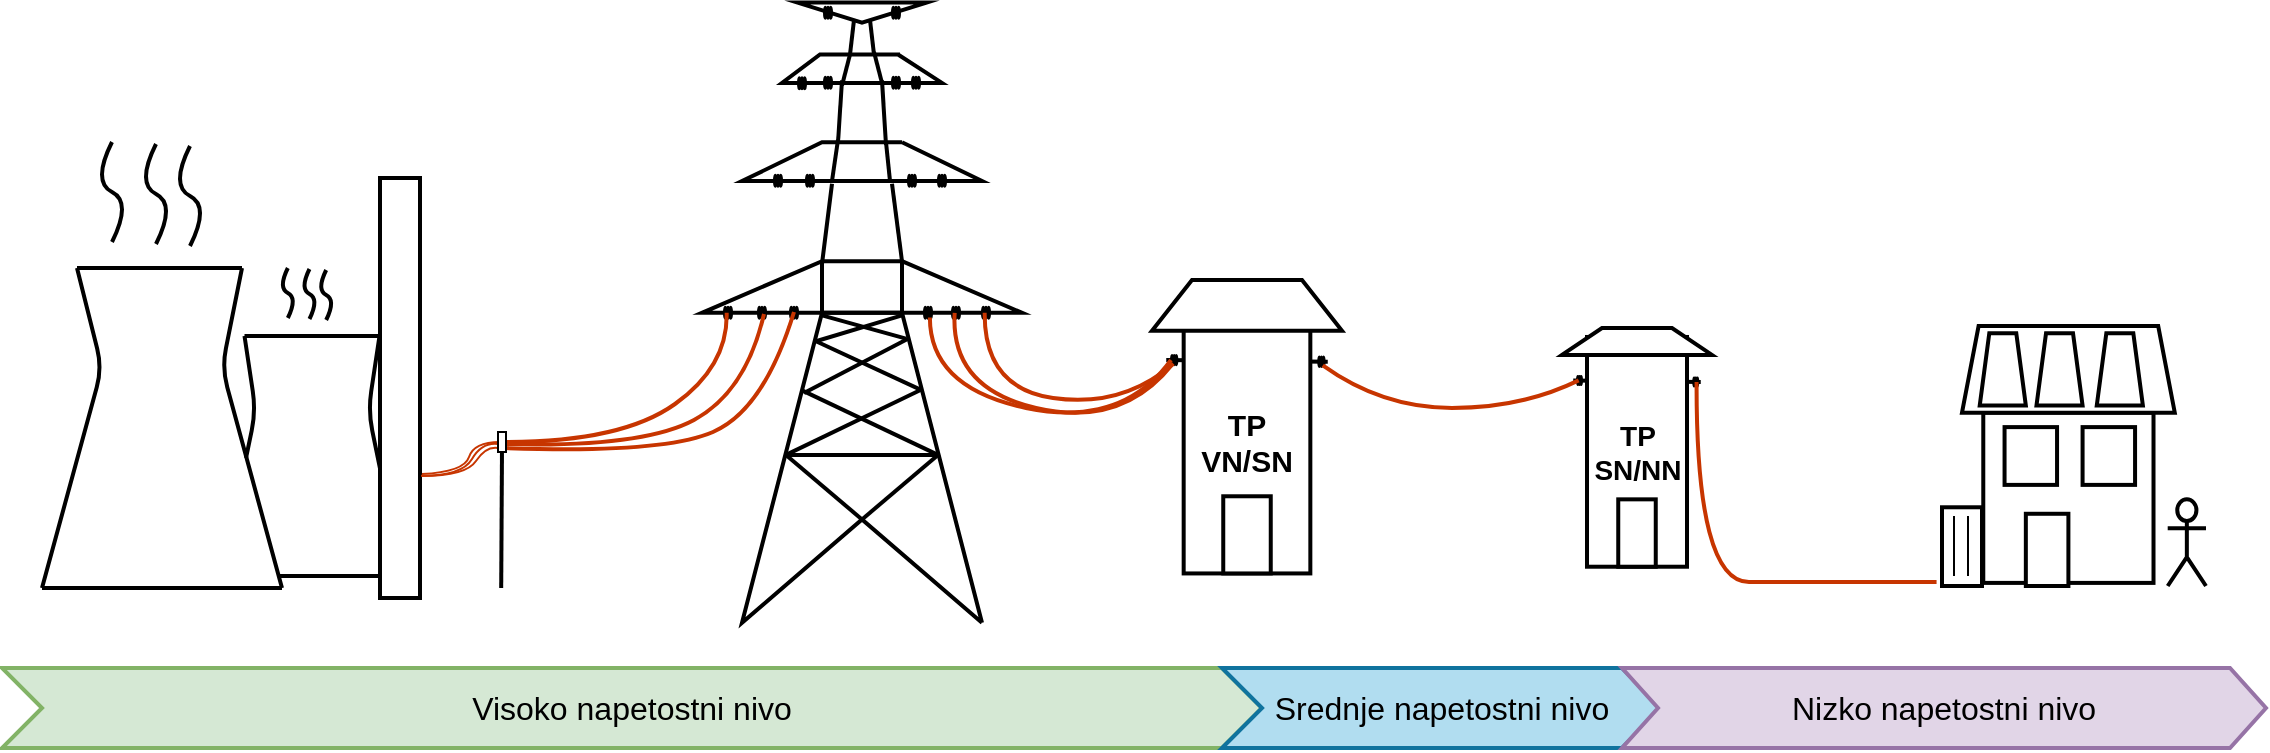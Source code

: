 <mxfile version="16.2.6" type="github">
  <diagram id="3-JC5r7HcJzWq7rusLK6" name="Page-1">
    <mxGraphModel dx="1673" dy="896" grid="1" gridSize="10" guides="1" tooltips="1" connect="1" arrows="1" fold="1" page="1" pageScale="1" pageWidth="1169" pageHeight="827" math="0" shadow="0">
      <root>
        <mxCell id="0" />
        <mxCell id="1" parent="0" />
        <mxCell id="qWXWlK8COrikDWp0F3PN-1" value="" style="endArrow=none;html=1;rounded=1;strokeWidth=2;" edge="1" parent="1">
          <mxGeometry width="50" height="50" relative="1" as="geometry">
            <mxPoint x="30" y="480" as="sourcePoint" />
            <mxPoint x="150" y="480" as="targetPoint" />
          </mxGeometry>
        </mxCell>
        <mxCell id="qWXWlK8COrikDWp0F3PN-3" value="" style="endArrow=none;html=1;rounded=1;strokeWidth=2;" edge="1" parent="1">
          <mxGeometry width="50" height="50" relative="1" as="geometry">
            <mxPoint x="30" y="480" as="sourcePoint" />
            <mxPoint x="47.5" y="320" as="targetPoint" />
            <Array as="points">
              <mxPoint x="60" y="370" />
            </Array>
          </mxGeometry>
        </mxCell>
        <mxCell id="qWXWlK8COrikDWp0F3PN-2" value="" style="endArrow=none;html=1;rounded=1;strokeWidth=2;" edge="1" parent="1">
          <mxGeometry width="50" height="50" relative="1" as="geometry">
            <mxPoint x="47.5" y="320" as="sourcePoint" />
            <mxPoint x="130" y="320" as="targetPoint" />
            <Array as="points">
              <mxPoint x="100" y="320" />
            </Array>
          </mxGeometry>
        </mxCell>
        <mxCell id="qWXWlK8COrikDWp0F3PN-17" value="" style="endArrow=none;html=1;rounded=1;strokeWidth=2;" edge="1" parent="1">
          <mxGeometry width="50" height="50" relative="1" as="geometry">
            <mxPoint x="150" y="480" as="sourcePoint" />
            <mxPoint x="130" y="320" as="targetPoint" />
            <Array as="points">
              <mxPoint x="120" y="370" />
            </Array>
          </mxGeometry>
        </mxCell>
        <mxCell id="qWXWlK8COrikDWp0F3PN-8" value="" style="endArrow=none;html=1;rounded=0;strokeWidth=2;" edge="1" parent="1">
          <mxGeometry width="50" height="50" relative="1" as="geometry">
            <mxPoint x="149" y="474" as="sourcePoint" />
            <mxPoint x="210" y="474" as="targetPoint" />
          </mxGeometry>
        </mxCell>
        <mxCell id="qWXWlK8COrikDWp0F3PN-9" value="" style="endArrow=none;html=1;rounded=1;strokeWidth=2;" edge="1" parent="1">
          <mxGeometry width="50" height="50" relative="1" as="geometry">
            <mxPoint x="132" y="415" as="sourcePoint" />
            <mxPoint x="131.25" y="354" as="targetPoint" />
            <Array as="points">
              <mxPoint x="136.875" y="391.5" />
            </Array>
          </mxGeometry>
        </mxCell>
        <mxCell id="qWXWlK8COrikDWp0F3PN-10" value="" style="group" vertex="1" connectable="0" parent="1">
          <mxGeometry x="165" y="354" width="28.125" height="37.5" as="geometry" />
        </mxCell>
        <mxCell id="qWXWlK8COrikDWp0F3PN-11" value="" style="endArrow=none;html=1;rounded=0;strokeWidth=2;" edge="1" parent="qWXWlK8COrikDWp0F3PN-10">
          <mxGeometry width="50" height="50" relative="1" as="geometry">
            <mxPoint x="-33.75" as="sourcePoint" />
            <mxPoint x="33.75" as="targetPoint" />
            <Array as="points">
              <mxPoint />
            </Array>
          </mxGeometry>
        </mxCell>
        <mxCell id="qWXWlK8COrikDWp0F3PN-12" value="" style="endArrow=none;html=1;rounded=1;strokeWidth=2;" edge="1" parent="qWXWlK8COrikDWp0F3PN-10">
          <mxGeometry width="50" height="50" relative="1" as="geometry">
            <mxPoint x="45" y="120" as="sourcePoint" />
            <mxPoint x="33.75" as="targetPoint" />
            <Array as="points">
              <mxPoint x="28.125" y="37.5" />
            </Array>
          </mxGeometry>
        </mxCell>
        <mxCell id="qWXWlK8COrikDWp0F3PN-16" value="" style="shape=cylinder3;whiteSpace=wrap;html=1;boundedLbl=1;backgroundOutline=1;size=0;strokeWidth=2;fillColor=default;gradientColor=none;" vertex="1" parent="1">
          <mxGeometry x="199" y="275" width="20" height="210" as="geometry" />
        </mxCell>
        <mxCell id="qWXWlK8COrikDWp0F3PN-28" value="" style="group" vertex="1" connectable="0" parent="1">
          <mxGeometry x="55" y="277" width="59" height="12" as="geometry" />
        </mxCell>
        <mxCell id="qWXWlK8COrikDWp0F3PN-19" value="" style="curved=1;endArrow=none;html=1;rounded=1;strokeWidth=2;endFill=0;" edge="1" parent="qWXWlK8COrikDWp0F3PN-28">
          <mxGeometry width="50" height="50" relative="1" as="geometry">
            <mxPoint x="10" y="30" as="sourcePoint" />
            <mxPoint x="10" y="-20" as="targetPoint" />
            <Array as="points">
              <mxPoint x="20" y="10" />
              <mxPoint />
            </Array>
          </mxGeometry>
        </mxCell>
        <mxCell id="qWXWlK8COrikDWp0F3PN-20" value="" style="curved=1;endArrow=none;html=1;rounded=1;strokeWidth=2;endFill=0;" edge="1" parent="qWXWlK8COrikDWp0F3PN-28">
          <mxGeometry width="50" height="50" relative="1" as="geometry">
            <mxPoint x="32" y="31" as="sourcePoint" />
            <mxPoint x="32" y="-19" as="targetPoint" />
            <Array as="points">
              <mxPoint x="42" y="11" />
              <mxPoint x="22" y="1" />
            </Array>
          </mxGeometry>
        </mxCell>
        <mxCell id="qWXWlK8COrikDWp0F3PN-21" value="" style="curved=1;endArrow=none;html=1;rounded=1;strokeWidth=2;endFill=0;" edge="1" parent="qWXWlK8COrikDWp0F3PN-28">
          <mxGeometry width="50" height="50" relative="1" as="geometry">
            <mxPoint x="49" y="32" as="sourcePoint" />
            <mxPoint x="49" y="-18" as="targetPoint" />
            <Array as="points">
              <mxPoint x="59" y="12" />
              <mxPoint x="39" y="2" />
            </Array>
          </mxGeometry>
        </mxCell>
        <mxCell id="qWXWlK8COrikDWp0F3PN-29" value="" style="group" vertex="1" connectable="0" parent="1">
          <mxGeometry x="148" y="330" width="29" height="6" as="geometry" />
        </mxCell>
        <mxCell id="qWXWlK8COrikDWp0F3PN-30" value="" style="curved=1;endArrow=none;html=1;rounded=1;strokeWidth=2;endFill=0;" edge="1" parent="qWXWlK8COrikDWp0F3PN-29">
          <mxGeometry width="50" height="50" relative="1" as="geometry">
            <mxPoint x="4.915" y="15" as="sourcePoint" />
            <mxPoint x="4.915" y="-10" as="targetPoint" />
            <Array as="points">
              <mxPoint x="9.831" y="5" />
              <mxPoint />
            </Array>
          </mxGeometry>
        </mxCell>
        <mxCell id="qWXWlK8COrikDWp0F3PN-31" value="" style="curved=1;endArrow=none;html=1;rounded=1;strokeWidth=2;endFill=0;" edge="1" parent="qWXWlK8COrikDWp0F3PN-29">
          <mxGeometry width="50" height="50" relative="1" as="geometry">
            <mxPoint x="15.729" y="15.5" as="sourcePoint" />
            <mxPoint x="15.729" y="-9.5" as="targetPoint" />
            <Array as="points">
              <mxPoint x="20.644" y="5.5" />
              <mxPoint x="10.814" y="0.5" />
            </Array>
          </mxGeometry>
        </mxCell>
        <mxCell id="qWXWlK8COrikDWp0F3PN-32" value="" style="curved=1;endArrow=none;html=1;rounded=1;strokeWidth=2;endFill=0;" edge="1" parent="qWXWlK8COrikDWp0F3PN-29">
          <mxGeometry width="50" height="50" relative="1" as="geometry">
            <mxPoint x="24.085" y="16" as="sourcePoint" />
            <mxPoint x="24.085" y="-9" as="targetPoint" />
            <Array as="points">
              <mxPoint x="29.0" y="6" />
              <mxPoint x="19.169" y="1" />
            </Array>
          </mxGeometry>
        </mxCell>
        <mxCell id="qWXWlK8COrikDWp0F3PN-65" value="" style="group" vertex="1" connectable="0" parent="1">
          <mxGeometry x="360" y="187.41" width="160" height="310" as="geometry" />
        </mxCell>
        <mxCell id="qWXWlK8COrikDWp0F3PN-33" value="" style="endArrow=none;html=1;rounded=0;strokeWidth=2;" edge="1" parent="qWXWlK8COrikDWp0F3PN-65">
          <mxGeometry width="50" height="50" relative="1" as="geometry">
            <mxPoint x="140" y="310" as="sourcePoint" />
            <mxPoint x="140" y="310" as="targetPoint" />
            <Array as="points">
              <mxPoint x="80" y="258.333" />
              <mxPoint x="20" y="310" />
              <mxPoint x="60" y="155" />
              <mxPoint x="100" y="155" />
            </Array>
          </mxGeometry>
        </mxCell>
        <mxCell id="qWXWlK8COrikDWp0F3PN-36" value="" style="endArrow=none;html=1;rounded=0;strokeWidth=2;" edge="1" parent="qWXWlK8COrikDWp0F3PN-65">
          <mxGeometry width="50" height="50" relative="1" as="geometry">
            <mxPoint x="80" y="258.333" as="sourcePoint" />
            <mxPoint x="118" y="226.042" as="targetPoint" />
          </mxGeometry>
        </mxCell>
        <mxCell id="qWXWlK8COrikDWp0F3PN-37" value="" style="endArrow=none;html=1;rounded=0;strokeWidth=2;" edge="1" parent="qWXWlK8COrikDWp0F3PN-65">
          <mxGeometry width="50" height="50" relative="1" as="geometry">
            <mxPoint x="80" y="258.333" as="sourcePoint" />
            <mxPoint x="42" y="226.042" as="targetPoint" />
          </mxGeometry>
        </mxCell>
        <mxCell id="qWXWlK8COrikDWp0F3PN-38" value="" style="endArrow=none;html=1;rounded=0;strokeWidth=2;" edge="1" parent="qWXWlK8COrikDWp0F3PN-65">
          <mxGeometry width="50" height="50" relative="1" as="geometry">
            <mxPoint x="42" y="226.042" as="sourcePoint" />
            <mxPoint x="118" y="226.042" as="targetPoint" />
          </mxGeometry>
        </mxCell>
        <mxCell id="qWXWlK8COrikDWp0F3PN-39" value="" style="endArrow=none;html=1;rounded=0;strokeWidth=2;" edge="1" parent="qWXWlK8COrikDWp0F3PN-65">
          <mxGeometry width="50" height="50" relative="1" as="geometry">
            <mxPoint x="42" y="226.042" as="sourcePoint" />
            <mxPoint x="109" y="193.75" as="targetPoint" />
          </mxGeometry>
        </mxCell>
        <mxCell id="qWXWlK8COrikDWp0F3PN-40" value="" style="endArrow=none;html=1;rounded=0;strokeWidth=2;" edge="1" parent="qWXWlK8COrikDWp0F3PN-65">
          <mxGeometry width="50" height="50" relative="1" as="geometry">
            <mxPoint x="118" y="226.042" as="sourcePoint" />
            <mxPoint x="50" y="193.75" as="targetPoint" />
          </mxGeometry>
        </mxCell>
        <mxCell id="qWXWlK8COrikDWp0F3PN-41" value="" style="endArrow=none;html=1;rounded=0;strokeWidth=2;" edge="1" parent="qWXWlK8COrikDWp0F3PN-65">
          <mxGeometry width="50" height="50" relative="1" as="geometry">
            <mxPoint x="51" y="195.042" as="sourcePoint" />
            <mxPoint x="103" y="167.917" as="targetPoint" />
          </mxGeometry>
        </mxCell>
        <mxCell id="qWXWlK8COrikDWp0F3PN-42" value="" style="endArrow=none;html=1;rounded=0;strokeWidth=2;" edge="1" parent="qWXWlK8COrikDWp0F3PN-65">
          <mxGeometry width="50" height="50" relative="1" as="geometry">
            <mxPoint x="110" y="193.75" as="sourcePoint" />
            <mxPoint x="57" y="169.208" as="targetPoint" />
          </mxGeometry>
        </mxCell>
        <mxCell id="qWXWlK8COrikDWp0F3PN-43" value="" style="endArrow=none;html=1;rounded=0;strokeWidth=2;" edge="1" parent="qWXWlK8COrikDWp0F3PN-65">
          <mxGeometry width="50" height="50" relative="1" as="geometry">
            <mxPoint x="100" y="156.292" as="sourcePoint" />
            <mxPoint x="57" y="169.208" as="targetPoint" />
          </mxGeometry>
        </mxCell>
        <mxCell id="qWXWlK8COrikDWp0F3PN-44" value="" style="endArrow=none;html=1;rounded=0;strokeWidth=2;" edge="1" parent="qWXWlK8COrikDWp0F3PN-65">
          <mxGeometry width="50" height="50" relative="1" as="geometry">
            <mxPoint x="60" y="156.292" as="sourcePoint" />
            <mxPoint x="102" y="167.917" as="targetPoint" />
          </mxGeometry>
        </mxCell>
        <mxCell id="qWXWlK8COrikDWp0F3PN-45" value="" style="endArrow=none;html=1;rounded=0;strokeWidth=2;" edge="1" parent="qWXWlK8COrikDWp0F3PN-65">
          <mxGeometry width="50" height="50" relative="1" as="geometry">
            <mxPoint x="100" y="129.167" as="sourcePoint" />
            <mxPoint x="100" y="129.167" as="targetPoint" />
            <Array as="points">
              <mxPoint x="60" y="129.167" />
              <mxPoint y="155" />
              <mxPoint x="60" y="155" />
              <mxPoint x="100" y="155" />
              <mxPoint x="160" y="155" />
            </Array>
          </mxGeometry>
        </mxCell>
        <mxCell id="qWXWlK8COrikDWp0F3PN-48" value="" style="endArrow=none;html=1;rounded=0;strokeWidth=2;" edge="1" parent="qWXWlK8COrikDWp0F3PN-65">
          <mxGeometry width="50" height="50" relative="1" as="geometry">
            <mxPoint x="60" y="155" as="sourcePoint" />
            <mxPoint x="60" y="129.167" as="targetPoint" />
          </mxGeometry>
        </mxCell>
        <mxCell id="qWXWlK8COrikDWp0F3PN-49" value="" style="endArrow=none;html=1;rounded=0;strokeWidth=2;" edge="1" parent="qWXWlK8COrikDWp0F3PN-65">
          <mxGeometry width="50" height="50" relative="1" as="geometry">
            <mxPoint x="100" y="155" as="sourcePoint" />
            <mxPoint x="100" y="129.167" as="targetPoint" />
          </mxGeometry>
        </mxCell>
        <mxCell id="qWXWlK8COrikDWp0F3PN-50" value="" style="endArrow=none;html=1;rounded=0;strokeWidth=2;" edge="1" parent="qWXWlK8COrikDWp0F3PN-65">
          <mxGeometry width="50" height="50" relative="1" as="geometry">
            <mxPoint x="60" y="130.458" as="sourcePoint" />
            <mxPoint x="65" y="90.417" as="targetPoint" />
          </mxGeometry>
        </mxCell>
        <mxCell id="qWXWlK8COrikDWp0F3PN-51" value="" style="endArrow=none;html=1;rounded=0;strokeWidth=2;" edge="1" parent="qWXWlK8COrikDWp0F3PN-65">
          <mxGeometry width="50" height="50" relative="1" as="geometry">
            <mxPoint x="100" y="129.167" as="sourcePoint" />
            <mxPoint x="95" y="90.417" as="targetPoint" />
          </mxGeometry>
        </mxCell>
        <mxCell id="qWXWlK8COrikDWp0F3PN-52" value="" style="endArrow=none;html=1;rounded=0;strokeWidth=2;" edge="1" parent="qWXWlK8COrikDWp0F3PN-65">
          <mxGeometry width="50" height="50" relative="1" as="geometry">
            <mxPoint x="100" y="69.75" as="sourcePoint" />
            <mxPoint x="100" y="69.75" as="targetPoint" />
            <Array as="points">
              <mxPoint x="60" y="69.75" />
              <mxPoint x="20" y="89.125" />
              <mxPoint x="60" y="89.125" />
              <mxPoint x="100" y="89.125" />
              <mxPoint x="140" y="89.125" />
            </Array>
          </mxGeometry>
        </mxCell>
        <mxCell id="qWXWlK8COrikDWp0F3PN-53" value="" style="endArrow=none;html=1;rounded=0;strokeWidth=2;" edge="1" parent="qWXWlK8COrikDWp0F3PN-65">
          <mxGeometry width="50" height="50" relative="1" as="geometry">
            <mxPoint x="92" y="71.042" as="sourcePoint" />
            <mxPoint x="90" y="38.75" as="targetPoint" />
          </mxGeometry>
        </mxCell>
        <mxCell id="qWXWlK8COrikDWp0F3PN-54" value="" style="endArrow=none;html=1;rounded=0;strokeWidth=2;" edge="1" parent="qWXWlK8COrikDWp0F3PN-65">
          <mxGeometry width="50" height="50" relative="1" as="geometry">
            <mxPoint x="68" y="69.75" as="sourcePoint" />
            <mxPoint x="70" y="38.75" as="targetPoint" />
          </mxGeometry>
        </mxCell>
        <mxCell id="qWXWlK8COrikDWp0F3PN-55" value="" style="endArrow=none;html=1;rounded=0;strokeWidth=2;" edge="1" parent="qWXWlK8COrikDWp0F3PN-65">
          <mxGeometry width="50" height="50" relative="1" as="geometry">
            <mxPoint x="99" y="25.833" as="sourcePoint" />
            <mxPoint x="98" y="25.833" as="targetPoint" />
            <Array as="points">
              <mxPoint x="59" y="25.833" />
              <mxPoint x="40" y="40.042" />
              <mxPoint x="59" y="40.042" />
              <mxPoint x="99" y="40.042" />
              <mxPoint x="120" y="40.042" />
            </Array>
          </mxGeometry>
        </mxCell>
        <mxCell id="qWXWlK8COrikDWp0F3PN-56" value="" style="endArrow=none;html=1;rounded=0;strokeWidth=2;" edge="1" parent="qWXWlK8COrikDWp0F3PN-65">
          <mxGeometry width="50" height="50" relative="1" as="geometry">
            <mxPoint x="65" y="89.125" as="sourcePoint" />
            <mxPoint x="68" y="68.458" as="targetPoint" />
          </mxGeometry>
        </mxCell>
        <mxCell id="qWXWlK8COrikDWp0F3PN-57" value="" style="endArrow=none;html=1;rounded=0;strokeWidth=2;" edge="1" parent="qWXWlK8COrikDWp0F3PN-65">
          <mxGeometry width="50" height="50" relative="1" as="geometry">
            <mxPoint x="94" y="89.125" as="sourcePoint" />
            <mxPoint x="92" y="69.75" as="targetPoint" />
          </mxGeometry>
        </mxCell>
        <mxCell id="qWXWlK8COrikDWp0F3PN-58" value="" style="endArrow=none;html=1;rounded=0;strokeWidth=2;" edge="1" parent="qWXWlK8COrikDWp0F3PN-65">
          <mxGeometry width="50" height="50" relative="1" as="geometry">
            <mxPoint x="74" y="25.833" as="sourcePoint" />
            <mxPoint x="77" as="targetPoint" />
          </mxGeometry>
        </mxCell>
        <mxCell id="qWXWlK8COrikDWp0F3PN-59" value="" style="endArrow=none;html=1;rounded=0;strokeWidth=2;" edge="1" parent="qWXWlK8COrikDWp0F3PN-65">
          <mxGeometry width="50" height="50" relative="1" as="geometry">
            <mxPoint x="86" y="25.833" as="sourcePoint" />
            <mxPoint x="83" as="targetPoint" />
          </mxGeometry>
        </mxCell>
        <mxCell id="qWXWlK8COrikDWp0F3PN-62" value="" style="triangle;whiteSpace=wrap;html=1;strokeWidth=2;fillColor=default;gradientColor=none;rotation=90;" vertex="1" parent="qWXWlK8COrikDWp0F3PN-65">
          <mxGeometry x="75" y="-27.413" width="10" height="64.583" as="geometry" />
        </mxCell>
        <mxCell id="qWXWlK8COrikDWp0F3PN-63" value="" style="endArrow=none;html=1;rounded=0;strokeWidth=2;" edge="1" parent="qWXWlK8COrikDWp0F3PN-65">
          <mxGeometry width="50" height="50" relative="1" as="geometry">
            <mxPoint x="70" y="41.333" as="sourcePoint" />
            <mxPoint x="74" y="25.833" as="targetPoint" />
          </mxGeometry>
        </mxCell>
        <mxCell id="qWXWlK8COrikDWp0F3PN-64" value="" style="endArrow=none;html=1;rounded=0;strokeWidth=2;" edge="1" parent="qWXWlK8COrikDWp0F3PN-65">
          <mxGeometry width="50" height="50" relative="1" as="geometry">
            <mxPoint x="90" y="40.042" as="sourcePoint" />
            <mxPoint x="86" y="24.542" as="targetPoint" />
          </mxGeometry>
        </mxCell>
        <mxCell id="qWXWlK8COrikDWp0F3PN-121" value="" style="group" vertex="1" connectable="0" parent="qWXWlK8COrikDWp0F3PN-65">
          <mxGeometry x="125" y="152.0" width="4" height="6" as="geometry" />
        </mxCell>
        <mxCell id="qWXWlK8COrikDWp0F3PN-122" value="" style="ellipse;whiteSpace=wrap;html=1;strokeWidth=1;fillColor=#000000;gradientColor=none;" vertex="1" parent="qWXWlK8COrikDWp0F3PN-121">
          <mxGeometry width="1.333" height="6" as="geometry" />
        </mxCell>
        <mxCell id="qWXWlK8COrikDWp0F3PN-123" value="" style="ellipse;whiteSpace=wrap;html=1;strokeWidth=1;fillColor=#000000;gradientColor=none;" vertex="1" parent="qWXWlK8COrikDWp0F3PN-121">
          <mxGeometry x="1.333" width="1.333" height="6" as="geometry" />
        </mxCell>
        <mxCell id="qWXWlK8COrikDWp0F3PN-124" value="" style="ellipse;whiteSpace=wrap;html=1;strokeWidth=1;fillColor=#000000;gradientColor=none;" vertex="1" parent="qWXWlK8COrikDWp0F3PN-121">
          <mxGeometry x="2.667" width="1.333" height="6" as="geometry" />
        </mxCell>
        <mxCell id="qWXWlK8COrikDWp0F3PN-134" value="" style="group" vertex="1" connectable="0" parent="qWXWlK8COrikDWp0F3PN-65">
          <mxGeometry x="48" y="37.17" width="4" height="6" as="geometry" />
        </mxCell>
        <mxCell id="qWXWlK8COrikDWp0F3PN-135" value="" style="ellipse;whiteSpace=wrap;html=1;strokeWidth=1;fillColor=#000000;gradientColor=none;" vertex="1" parent="qWXWlK8COrikDWp0F3PN-134">
          <mxGeometry width="1.333" height="6" as="geometry" />
        </mxCell>
        <mxCell id="qWXWlK8COrikDWp0F3PN-136" value="" style="ellipse;whiteSpace=wrap;html=1;strokeWidth=1;fillColor=#000000;gradientColor=none;" vertex="1" parent="qWXWlK8COrikDWp0F3PN-134">
          <mxGeometry x="1.333" width="1.333" height="6" as="geometry" />
        </mxCell>
        <mxCell id="qWXWlK8COrikDWp0F3PN-137" value="" style="ellipse;whiteSpace=wrap;html=1;strokeWidth=1;fillColor=#000000;gradientColor=none;" vertex="1" parent="qWXWlK8COrikDWp0F3PN-134">
          <mxGeometry x="2.667" width="1.333" height="6" as="geometry" />
        </mxCell>
        <mxCell id="qWXWlK8COrikDWp0F3PN-159" value="" style="group" vertex="1" connectable="0" parent="qWXWlK8COrikDWp0F3PN-65">
          <mxGeometry x="61" y="2" width="4" height="6" as="geometry" />
        </mxCell>
        <mxCell id="qWXWlK8COrikDWp0F3PN-160" value="" style="ellipse;whiteSpace=wrap;html=1;strokeWidth=1;fillColor=#000000;gradientColor=none;" vertex="1" parent="qWXWlK8COrikDWp0F3PN-159">
          <mxGeometry width="1.333" height="6" as="geometry" />
        </mxCell>
        <mxCell id="qWXWlK8COrikDWp0F3PN-161" value="" style="ellipse;whiteSpace=wrap;html=1;strokeWidth=1;fillColor=#000000;gradientColor=none;" vertex="1" parent="qWXWlK8COrikDWp0F3PN-159">
          <mxGeometry x="1.333" width="1.333" height="6" as="geometry" />
        </mxCell>
        <mxCell id="qWXWlK8COrikDWp0F3PN-162" value="" style="ellipse;whiteSpace=wrap;html=1;strokeWidth=1;fillColor=#000000;gradientColor=none;" vertex="1" parent="qWXWlK8COrikDWp0F3PN-159">
          <mxGeometry x="2.667" width="1.333" height="6" as="geometry" />
        </mxCell>
        <mxCell id="qWXWlK8COrikDWp0F3PN-164" value="" style="group" vertex="1" connectable="0" parent="qWXWlK8COrikDWp0F3PN-65">
          <mxGeometry x="95" y="2" width="4" height="6" as="geometry" />
        </mxCell>
        <mxCell id="qWXWlK8COrikDWp0F3PN-165" value="" style="ellipse;whiteSpace=wrap;html=1;strokeWidth=1;fillColor=#000000;gradientColor=none;" vertex="1" parent="qWXWlK8COrikDWp0F3PN-164">
          <mxGeometry width="1.333" height="6" as="geometry" />
        </mxCell>
        <mxCell id="qWXWlK8COrikDWp0F3PN-166" value="" style="ellipse;whiteSpace=wrap;html=1;strokeWidth=1;fillColor=#000000;gradientColor=none;" vertex="1" parent="qWXWlK8COrikDWp0F3PN-164">
          <mxGeometry x="1.333" width="1.333" height="6" as="geometry" />
        </mxCell>
        <mxCell id="qWXWlK8COrikDWp0F3PN-167" value="" style="ellipse;whiteSpace=wrap;html=1;strokeWidth=1;fillColor=#000000;gradientColor=none;" vertex="1" parent="qWXWlK8COrikDWp0F3PN-164">
          <mxGeometry x="2.667" width="1.333" height="6" as="geometry" />
        </mxCell>
        <mxCell id="qWXWlK8COrikDWp0F3PN-66" value="" style="endArrow=none;html=1;rounded=0;strokeWidth=2;" edge="1" parent="1">
          <mxGeometry width="50" height="50" relative="1" as="geometry">
            <mxPoint x="259.6" y="480" as="sourcePoint" />
            <mxPoint x="260" y="410" as="targetPoint" />
          </mxGeometry>
        </mxCell>
        <mxCell id="qWXWlK8COrikDWp0F3PN-78" value="" style="group" vertex="1" connectable="0" parent="1">
          <mxGeometry x="463" y="273.41" width="4" height="6" as="geometry" />
        </mxCell>
        <mxCell id="qWXWlK8COrikDWp0F3PN-79" value="" style="ellipse;whiteSpace=wrap;html=1;strokeWidth=1;fillColor=#000000;gradientColor=none;" vertex="1" parent="qWXWlK8COrikDWp0F3PN-78">
          <mxGeometry width="1.333" height="6" as="geometry" />
        </mxCell>
        <mxCell id="qWXWlK8COrikDWp0F3PN-80" value="" style="ellipse;whiteSpace=wrap;html=1;strokeWidth=1;fillColor=#000000;gradientColor=none;" vertex="1" parent="qWXWlK8COrikDWp0F3PN-78">
          <mxGeometry x="1.333" width="1.333" height="6" as="geometry" />
        </mxCell>
        <mxCell id="qWXWlK8COrikDWp0F3PN-81" value="" style="ellipse;whiteSpace=wrap;html=1;strokeWidth=1;fillColor=#000000;gradientColor=none;" vertex="1" parent="qWXWlK8COrikDWp0F3PN-78">
          <mxGeometry x="2.667" width="1.333" height="6" as="geometry" />
        </mxCell>
        <mxCell id="qWXWlK8COrikDWp0F3PN-86" value="" style="group" vertex="1" connectable="0" parent="1">
          <mxGeometry x="478" y="273.41" width="4" height="6" as="geometry" />
        </mxCell>
        <mxCell id="qWXWlK8COrikDWp0F3PN-87" value="" style="ellipse;whiteSpace=wrap;html=1;strokeWidth=1;fillColor=#000000;gradientColor=none;" vertex="1" parent="qWXWlK8COrikDWp0F3PN-86">
          <mxGeometry width="1.333" height="6" as="geometry" />
        </mxCell>
        <mxCell id="qWXWlK8COrikDWp0F3PN-88" value="" style="ellipse;whiteSpace=wrap;html=1;strokeWidth=1;fillColor=#000000;gradientColor=none;" vertex="1" parent="qWXWlK8COrikDWp0F3PN-86">
          <mxGeometry x="1.333" width="1.333" height="6" as="geometry" />
        </mxCell>
        <mxCell id="qWXWlK8COrikDWp0F3PN-89" value="" style="ellipse;whiteSpace=wrap;html=1;strokeWidth=1;fillColor=#000000;gradientColor=none;" vertex="1" parent="qWXWlK8COrikDWp0F3PN-86">
          <mxGeometry x="2.667" width="1.333" height="6" as="geometry" />
        </mxCell>
        <mxCell id="qWXWlK8COrikDWp0F3PN-90" value="" style="group" vertex="1" connectable="0" parent="1">
          <mxGeometry x="412" y="273.41" width="4" height="6" as="geometry" />
        </mxCell>
        <mxCell id="qWXWlK8COrikDWp0F3PN-91" value="" style="ellipse;whiteSpace=wrap;html=1;strokeWidth=1;fillColor=#000000;gradientColor=none;" vertex="1" parent="qWXWlK8COrikDWp0F3PN-90">
          <mxGeometry width="1.333" height="6" as="geometry" />
        </mxCell>
        <mxCell id="qWXWlK8COrikDWp0F3PN-92" value="" style="ellipse;whiteSpace=wrap;html=1;strokeWidth=1;fillColor=#000000;gradientColor=none;" vertex="1" parent="qWXWlK8COrikDWp0F3PN-90">
          <mxGeometry x="1.333" width="1.333" height="6" as="geometry" />
        </mxCell>
        <mxCell id="qWXWlK8COrikDWp0F3PN-93" value="" style="ellipse;whiteSpace=wrap;html=1;strokeWidth=1;fillColor=#000000;gradientColor=none;" vertex="1" parent="qWXWlK8COrikDWp0F3PN-90">
          <mxGeometry x="2.667" width="1.333" height="6" as="geometry" />
        </mxCell>
        <mxCell id="qWXWlK8COrikDWp0F3PN-94" value="" style="group" vertex="1" connectable="0" parent="1">
          <mxGeometry x="396" y="273.41" width="4" height="6" as="geometry" />
        </mxCell>
        <mxCell id="qWXWlK8COrikDWp0F3PN-95" value="" style="ellipse;whiteSpace=wrap;html=1;strokeWidth=1;fillColor=#000000;gradientColor=none;" vertex="1" parent="qWXWlK8COrikDWp0F3PN-94">
          <mxGeometry width="1.333" height="6" as="geometry" />
        </mxCell>
        <mxCell id="qWXWlK8COrikDWp0F3PN-96" value="" style="ellipse;whiteSpace=wrap;html=1;strokeWidth=1;fillColor=#000000;gradientColor=none;" vertex="1" parent="qWXWlK8COrikDWp0F3PN-94">
          <mxGeometry x="1.333" width="1.333" height="6" as="geometry" />
        </mxCell>
        <mxCell id="qWXWlK8COrikDWp0F3PN-97" value="" style="ellipse;whiteSpace=wrap;html=1;strokeWidth=1;fillColor=#000000;gradientColor=none;" vertex="1" parent="qWXWlK8COrikDWp0F3PN-94">
          <mxGeometry x="2.667" width="1.333" height="6" as="geometry" />
        </mxCell>
        <mxCell id="qWXWlK8COrikDWp0F3PN-98" value="" style="group" vertex="1" connectable="0" parent="1">
          <mxGeometry x="371" y="339.41" width="4" height="6" as="geometry" />
        </mxCell>
        <mxCell id="qWXWlK8COrikDWp0F3PN-99" value="" style="ellipse;whiteSpace=wrap;html=1;strokeWidth=1;fillColor=#000000;gradientColor=none;" vertex="1" parent="qWXWlK8COrikDWp0F3PN-98">
          <mxGeometry width="1.333" height="6" as="geometry" />
        </mxCell>
        <mxCell id="qWXWlK8COrikDWp0F3PN-100" value="" style="ellipse;whiteSpace=wrap;html=1;strokeWidth=1;fillColor=#000000;gradientColor=none;" vertex="1" parent="qWXWlK8COrikDWp0F3PN-98">
          <mxGeometry x="1.333" width="1.333" height="6" as="geometry" />
        </mxCell>
        <mxCell id="qWXWlK8COrikDWp0F3PN-101" value="" style="ellipse;whiteSpace=wrap;html=1;strokeWidth=1;fillColor=#000000;gradientColor=none;" vertex="1" parent="qWXWlK8COrikDWp0F3PN-98">
          <mxGeometry x="2.667" width="1.333" height="6" as="geometry" />
        </mxCell>
        <mxCell id="qWXWlK8COrikDWp0F3PN-102" value="" style="group" vertex="1" connectable="0" parent="1">
          <mxGeometry x="388" y="339.41" width="4" height="6" as="geometry" />
        </mxCell>
        <mxCell id="qWXWlK8COrikDWp0F3PN-103" value="" style="ellipse;whiteSpace=wrap;html=1;strokeWidth=1;fillColor=#000000;gradientColor=none;" vertex="1" parent="qWXWlK8COrikDWp0F3PN-102">
          <mxGeometry width="1.333" height="6" as="geometry" />
        </mxCell>
        <mxCell id="qWXWlK8COrikDWp0F3PN-104" value="" style="ellipse;whiteSpace=wrap;html=1;strokeWidth=1;fillColor=#000000;gradientColor=none;" vertex="1" parent="qWXWlK8COrikDWp0F3PN-102">
          <mxGeometry x="1.333" width="1.333" height="6" as="geometry" />
        </mxCell>
        <mxCell id="qWXWlK8COrikDWp0F3PN-105" value="" style="ellipse;whiteSpace=wrap;html=1;strokeWidth=1;fillColor=#000000;gradientColor=none;" vertex="1" parent="qWXWlK8COrikDWp0F3PN-102">
          <mxGeometry x="2.667" width="1.333" height="6" as="geometry" />
        </mxCell>
        <mxCell id="qWXWlK8COrikDWp0F3PN-106" value="" style="group" vertex="1" connectable="0" parent="1">
          <mxGeometry x="404" y="339.41" width="4" height="6" as="geometry" />
        </mxCell>
        <mxCell id="qWXWlK8COrikDWp0F3PN-107" value="" style="ellipse;whiteSpace=wrap;html=1;strokeWidth=1;fillColor=#000000;gradientColor=none;" vertex="1" parent="qWXWlK8COrikDWp0F3PN-106">
          <mxGeometry width="1.333" height="6" as="geometry" />
        </mxCell>
        <mxCell id="qWXWlK8COrikDWp0F3PN-108" value="" style="ellipse;whiteSpace=wrap;html=1;strokeWidth=1;fillColor=#000000;gradientColor=none;" vertex="1" parent="qWXWlK8COrikDWp0F3PN-106">
          <mxGeometry x="1.333" width="1.333" height="6" as="geometry" />
        </mxCell>
        <mxCell id="qWXWlK8COrikDWp0F3PN-109" value="" style="ellipse;whiteSpace=wrap;html=1;strokeWidth=1;fillColor=#000000;gradientColor=none;" vertex="1" parent="qWXWlK8COrikDWp0F3PN-106">
          <mxGeometry x="2.667" width="1.333" height="6" as="geometry" />
        </mxCell>
        <mxCell id="qWXWlK8COrikDWp0F3PN-117" value="" style="group" vertex="1" connectable="0" parent="1">
          <mxGeometry x="471" y="339.41" width="4" height="6" as="geometry" />
        </mxCell>
        <mxCell id="qWXWlK8COrikDWp0F3PN-118" value="" style="ellipse;whiteSpace=wrap;html=1;strokeWidth=1;fillColor=#000000;gradientColor=none;" vertex="1" parent="qWXWlK8COrikDWp0F3PN-117">
          <mxGeometry width="1.333" height="6" as="geometry" />
        </mxCell>
        <mxCell id="qWXWlK8COrikDWp0F3PN-119" value="" style="ellipse;whiteSpace=wrap;html=1;strokeWidth=1;fillColor=#000000;gradientColor=none;" vertex="1" parent="qWXWlK8COrikDWp0F3PN-117">
          <mxGeometry x="1.333" width="1.333" height="6" as="geometry" />
        </mxCell>
        <mxCell id="qWXWlK8COrikDWp0F3PN-120" value="" style="ellipse;whiteSpace=wrap;html=1;strokeWidth=1;fillColor=#000000;gradientColor=none;" vertex="1" parent="qWXWlK8COrikDWp0F3PN-117">
          <mxGeometry x="2.667" width="1.333" height="6" as="geometry" />
        </mxCell>
        <mxCell id="qWXWlK8COrikDWp0F3PN-125" value="" style="group" vertex="1" connectable="0" parent="1">
          <mxGeometry x="500" y="339.41" width="4" height="6" as="geometry" />
        </mxCell>
        <mxCell id="qWXWlK8COrikDWp0F3PN-126" value="" style="ellipse;whiteSpace=wrap;html=1;strokeWidth=1;fillColor=#000000;gradientColor=none;" vertex="1" parent="qWXWlK8COrikDWp0F3PN-125">
          <mxGeometry width="1.333" height="6" as="geometry" />
        </mxCell>
        <mxCell id="qWXWlK8COrikDWp0F3PN-127" value="" style="ellipse;whiteSpace=wrap;html=1;strokeWidth=1;fillColor=#000000;gradientColor=none;" vertex="1" parent="qWXWlK8COrikDWp0F3PN-125">
          <mxGeometry x="1.333" width="1.333" height="6" as="geometry" />
        </mxCell>
        <mxCell id="qWXWlK8COrikDWp0F3PN-128" value="" style="ellipse;whiteSpace=wrap;html=1;strokeWidth=1;fillColor=#000000;gradientColor=none;" vertex="1" parent="qWXWlK8COrikDWp0F3PN-125">
          <mxGeometry x="2.667" width="1.333" height="6" as="geometry" />
        </mxCell>
        <mxCell id="qWXWlK8COrikDWp0F3PN-138" value="" style="group" vertex="1" connectable="0" parent="1">
          <mxGeometry x="421" y="224.41" width="4" height="6" as="geometry" />
        </mxCell>
        <mxCell id="qWXWlK8COrikDWp0F3PN-139" value="" style="ellipse;whiteSpace=wrap;html=1;strokeWidth=1;fillColor=#000000;gradientColor=none;" vertex="1" parent="qWXWlK8COrikDWp0F3PN-138">
          <mxGeometry width="1.333" height="6" as="geometry" />
        </mxCell>
        <mxCell id="qWXWlK8COrikDWp0F3PN-140" value="" style="ellipse;whiteSpace=wrap;html=1;strokeWidth=1;fillColor=#000000;gradientColor=none;" vertex="1" parent="qWXWlK8COrikDWp0F3PN-138">
          <mxGeometry x="1.333" width="1.333" height="6" as="geometry" />
        </mxCell>
        <mxCell id="qWXWlK8COrikDWp0F3PN-141" value="" style="ellipse;whiteSpace=wrap;html=1;strokeWidth=1;fillColor=#000000;gradientColor=none;" vertex="1" parent="qWXWlK8COrikDWp0F3PN-138">
          <mxGeometry x="2.667" width="1.333" height="6" as="geometry" />
        </mxCell>
        <mxCell id="qWXWlK8COrikDWp0F3PN-147" value="" style="group" vertex="1" connectable="0" parent="1">
          <mxGeometry x="455" y="224.41" width="4" height="6" as="geometry" />
        </mxCell>
        <mxCell id="qWXWlK8COrikDWp0F3PN-148" value="" style="ellipse;whiteSpace=wrap;html=1;strokeWidth=1;fillColor=#000000;gradientColor=none;" vertex="1" parent="qWXWlK8COrikDWp0F3PN-147">
          <mxGeometry width="1.333" height="6" as="geometry" />
        </mxCell>
        <mxCell id="qWXWlK8COrikDWp0F3PN-149" value="" style="ellipse;whiteSpace=wrap;html=1;strokeWidth=1;fillColor=#000000;gradientColor=none;" vertex="1" parent="qWXWlK8COrikDWp0F3PN-147">
          <mxGeometry x="1.333" width="1.333" height="6" as="geometry" />
        </mxCell>
        <mxCell id="qWXWlK8COrikDWp0F3PN-150" value="" style="ellipse;whiteSpace=wrap;html=1;strokeWidth=1;fillColor=#000000;gradientColor=none;" vertex="1" parent="qWXWlK8COrikDWp0F3PN-147">
          <mxGeometry x="2.667" width="1.333" height="6" as="geometry" />
        </mxCell>
        <mxCell id="qWXWlK8COrikDWp0F3PN-151" value="" style="group" vertex="1" connectable="0" parent="1">
          <mxGeometry x="465" y="224.41" width="4" height="6" as="geometry" />
        </mxCell>
        <mxCell id="qWXWlK8COrikDWp0F3PN-152" value="" style="ellipse;whiteSpace=wrap;html=1;strokeWidth=1;fillColor=#000000;gradientColor=none;" vertex="1" parent="qWXWlK8COrikDWp0F3PN-151">
          <mxGeometry width="1.333" height="6" as="geometry" />
        </mxCell>
        <mxCell id="qWXWlK8COrikDWp0F3PN-153" value="" style="ellipse;whiteSpace=wrap;html=1;strokeWidth=1;fillColor=#000000;gradientColor=none;" vertex="1" parent="qWXWlK8COrikDWp0F3PN-151">
          <mxGeometry x="1.333" width="1.333" height="6" as="geometry" />
        </mxCell>
        <mxCell id="qWXWlK8COrikDWp0F3PN-154" value="" style="ellipse;whiteSpace=wrap;html=1;strokeWidth=1;fillColor=#000000;gradientColor=none;" vertex="1" parent="qWXWlK8COrikDWp0F3PN-151">
          <mxGeometry x="2.667" width="1.333" height="6" as="geometry" />
        </mxCell>
        <mxCell id="qWXWlK8COrikDWp0F3PN-208" value="" style="group" vertex="1" connectable="0" parent="1">
          <mxGeometry x="990" y="349" width="122" height="130" as="geometry" />
        </mxCell>
        <mxCell id="qWXWlK8COrikDWp0F3PN-195" value="" style="whiteSpace=wrap;html=1;aspect=fixed;strokeWidth=2;fillColor=#FFFFFF;gradientColor=none;" vertex="1" parent="qWXWlK8COrikDWp0F3PN-208">
          <mxGeometry x="10.64" y="43.333" width="85.116" height="85.116" as="geometry" />
        </mxCell>
        <mxCell id="qWXWlK8COrikDWp0F3PN-196" value="" style="shape=umlActor;verticalLabelPosition=bottom;verticalAlign=top;html=1;outlineConnect=0;strokeWidth=2;fillColor=#FFFFFF;gradientColor=none;" vertex="1" parent="qWXWlK8COrikDWp0F3PN-208">
          <mxGeometry x="102.849" y="86.667" width="19.151" height="43.333" as="geometry" />
        </mxCell>
        <mxCell id="qWXWlK8COrikDWp0F3PN-201" value="" style="rounded=0;whiteSpace=wrap;html=1;strokeWidth=2;fillColor=#FFFFFF;gradientColor=none;" vertex="1" parent="qWXWlK8COrikDWp0F3PN-208">
          <mxGeometry x="31.919" y="93.889" width="21.279" height="36.111" as="geometry" />
        </mxCell>
        <mxCell id="qWXWlK8COrikDWp0F3PN-202" value="" style="rounded=0;whiteSpace=wrap;html=1;strokeWidth=2;fillColor=#FFFFFF;gradientColor=none;" vertex="1" parent="qWXWlK8COrikDWp0F3PN-208">
          <mxGeometry x="21.279" y="50.556" width="26.244" height="28.889" as="geometry" />
        </mxCell>
        <mxCell id="qWXWlK8COrikDWp0F3PN-203" value="" style="rounded=0;whiteSpace=wrap;html=1;strokeWidth=2;fillColor=#FFFFFF;gradientColor=none;" vertex="1" parent="qWXWlK8COrikDWp0F3PN-208">
          <mxGeometry x="60.291" y="50.556" width="26.244" height="28.889" as="geometry" />
        </mxCell>
        <mxCell id="qWXWlK8COrikDWp0F3PN-204" value="" style="shape=trapezoid;perimeter=trapezoidPerimeter;whiteSpace=wrap;html=1;fixedSize=1;strokeWidth=2;fillColor=#FFFFFF;gradientColor=none;size=8.296;" vertex="1" parent="qWXWlK8COrikDWp0F3PN-208">
          <mxGeometry width="106.395" height="43.333" as="geometry" />
        </mxCell>
        <mxCell id="qWXWlK8COrikDWp0F3PN-205" value="" style="shape=trapezoid;perimeter=trapezoidPerimeter;whiteSpace=wrap;html=1;fixedSize=1;strokeWidth=2;fillColor=#FFFFFF;gradientColor=none;size=4.778;" vertex="1" parent="qWXWlK8COrikDWp0F3PN-208">
          <mxGeometry x="8.866" y="3.611" width="23.052" height="36.111" as="geometry" />
        </mxCell>
        <mxCell id="qWXWlK8COrikDWp0F3PN-206" value="" style="shape=trapezoid;perimeter=trapezoidPerimeter;whiteSpace=wrap;html=1;fixedSize=1;strokeWidth=2;fillColor=#FFFFFF;gradientColor=none;size=4.778;" vertex="1" parent="qWXWlK8COrikDWp0F3PN-208">
          <mxGeometry x="37.238" y="3.611" width="23.052" height="36.111" as="geometry" />
        </mxCell>
        <mxCell id="qWXWlK8COrikDWp0F3PN-207" value="" style="shape=trapezoid;perimeter=trapezoidPerimeter;whiteSpace=wrap;html=1;fixedSize=1;strokeWidth=2;fillColor=#FFFFFF;gradientColor=none;size=4.778;" vertex="1" parent="qWXWlK8COrikDWp0F3PN-208">
          <mxGeometry x="67.384" y="3.611" width="23.052" height="36.111" as="geometry" />
        </mxCell>
        <mxCell id="qWXWlK8COrikDWp0F3PN-221" value="" style="group" vertex="1" connectable="0" parent="1">
          <mxGeometry x="585" y="336" width="95" height="136.72" as="geometry" />
        </mxCell>
        <mxCell id="qWXWlK8COrikDWp0F3PN-184" value="" style="endArrow=none;html=1;rounded=0;strokeWidth=2;" edge="1" parent="qWXWlK8COrikDWp0F3PN-221">
          <mxGeometry width="50" height="50" relative="1" as="geometry">
            <mxPoint x="7.125" y="30.011" as="sourcePoint" />
            <mxPoint x="87.875" y="30.868" as="targetPoint" />
          </mxGeometry>
        </mxCell>
        <mxCell id="qWXWlK8COrikDWp0F3PN-180" value="&lt;font style=&quot;font-size: 15px&quot;&gt;&lt;b&gt;TP&lt;br&gt;VN/SN&lt;br&gt;&lt;/b&gt;&lt;/font&gt;" style="rounded=0;whiteSpace=wrap;html=1;strokeWidth=2;fillColor=#FFFFFF;gradientColor=none;" vertex="1" parent="qWXWlK8COrikDWp0F3PN-221">
          <mxGeometry x="15.833" y="5.145" width="63.333" height="131.575" as="geometry" />
        </mxCell>
        <mxCell id="qWXWlK8COrikDWp0F3PN-182" value="" style="shape=trapezoid;perimeter=trapezoidPerimeter;whiteSpace=wrap;html=1;fixedSize=1;strokeWidth=2;fillColor=#FFFFFF;gradientColor=none;" vertex="1" parent="qWXWlK8COrikDWp0F3PN-221">
          <mxGeometry y="-10" width="95" height="25.43" as="geometry" />
        </mxCell>
        <mxCell id="qWXWlK8COrikDWp0F3PN-183" value="" style="rounded=0;whiteSpace=wrap;html=1;strokeWidth=2;fillColor=#FFFFFF;gradientColor=none;" vertex="1" parent="qWXWlK8COrikDWp0F3PN-221">
          <mxGeometry x="35.625" y="98.135" width="23.75" height="38.585" as="geometry" />
        </mxCell>
        <mxCell id="qWXWlK8COrikDWp0F3PN-185" value="" style="group" vertex="1" connectable="0" parent="qWXWlK8COrikDWp0F3PN-221">
          <mxGeometry x="9.5" y="27.438" width="3.167" height="5.145" as="geometry" />
        </mxCell>
        <mxCell id="qWXWlK8COrikDWp0F3PN-186" value="" style="ellipse;whiteSpace=wrap;html=1;strokeWidth=1;fillColor=#000000;gradientColor=none;" vertex="1" parent="qWXWlK8COrikDWp0F3PN-185">
          <mxGeometry width="1.056" height="5.145" as="geometry" />
        </mxCell>
        <mxCell id="qWXWlK8COrikDWp0F3PN-187" value="" style="ellipse;whiteSpace=wrap;html=1;strokeWidth=1;fillColor=#000000;gradientColor=none;" vertex="1" parent="qWXWlK8COrikDWp0F3PN-185">
          <mxGeometry x="1.056" width="1.056" height="5.145" as="geometry" />
        </mxCell>
        <mxCell id="qWXWlK8COrikDWp0F3PN-188" value="" style="ellipse;whiteSpace=wrap;html=1;strokeWidth=1;fillColor=#000000;gradientColor=none;" vertex="1" parent="qWXWlK8COrikDWp0F3PN-185">
          <mxGeometry x="2.111" width="1.056" height="5.145" as="geometry" />
        </mxCell>
        <mxCell id="qWXWlK8COrikDWp0F3PN-189" value="" style="group" vertex="1" connectable="0" parent="qWXWlK8COrikDWp0F3PN-221">
          <mxGeometry x="83.125" y="28.296" width="3.167" height="5.145" as="geometry" />
        </mxCell>
        <mxCell id="qWXWlK8COrikDWp0F3PN-190" value="" style="ellipse;whiteSpace=wrap;html=1;strokeWidth=1;fillColor=#000000;gradientColor=none;" vertex="1" parent="qWXWlK8COrikDWp0F3PN-189">
          <mxGeometry width="1.056" height="5.145" as="geometry" />
        </mxCell>
        <mxCell id="qWXWlK8COrikDWp0F3PN-191" value="" style="ellipse;whiteSpace=wrap;html=1;strokeWidth=1;fillColor=#000000;gradientColor=none;" vertex="1" parent="qWXWlK8COrikDWp0F3PN-189">
          <mxGeometry x="1.056" width="1.056" height="5.145" as="geometry" />
        </mxCell>
        <mxCell id="qWXWlK8COrikDWp0F3PN-192" value="" style="ellipse;whiteSpace=wrap;html=1;strokeWidth=1;fillColor=#000000;gradientColor=none;" vertex="1" parent="qWXWlK8COrikDWp0F3PN-189">
          <mxGeometry x="2.111" width="1.056" height="5.145" as="geometry" />
        </mxCell>
        <mxCell id="qWXWlK8COrikDWp0F3PN-222" value="" style="group" vertex="1" connectable="0" parent="1">
          <mxGeometry x="790" y="350" width="75" height="119.36" as="geometry" />
        </mxCell>
        <mxCell id="qWXWlK8COrikDWp0F3PN-223" value="" style="endArrow=none;html=1;rounded=0;strokeWidth=2;" edge="1" parent="qWXWlK8COrikDWp0F3PN-222">
          <mxGeometry width="50" height="50" relative="1" as="geometry">
            <mxPoint x="5.625" y="26.2" as="sourcePoint" />
            <mxPoint x="69.375" y="26.949" as="targetPoint" />
          </mxGeometry>
        </mxCell>
        <mxCell id="qWXWlK8COrikDWp0F3PN-224" value="&lt;font style=&quot;font-size: 14px&quot;&gt;&lt;b&gt;TP&lt;br&gt;SN/NN&lt;/b&gt;&lt;br&gt;&lt;/font&gt;" style="rounded=0;whiteSpace=wrap;html=1;strokeWidth=2;fillColor=#FFFFFF;gradientColor=none;" vertex="1" parent="qWXWlK8COrikDWp0F3PN-222">
          <mxGeometry x="12.5" y="4.491" width="50" height="114.869" as="geometry" />
        </mxCell>
        <mxCell id="qWXWlK8COrikDWp0F3PN-225" value="" style="shape=trapezoid;perimeter=trapezoidPerimeter;whiteSpace=wrap;html=1;fixedSize=1;strokeWidth=2;fillColor=#FFFFFF;gradientColor=none;" vertex="1" parent="qWXWlK8COrikDWp0F3PN-222">
          <mxGeometry width="75" height="13.471" as="geometry" />
        </mxCell>
        <mxCell id="qWXWlK8COrikDWp0F3PN-226" value="" style="rounded=0;whiteSpace=wrap;html=1;strokeWidth=2;fillColor=#FFFFFF;gradientColor=none;" vertex="1" parent="qWXWlK8COrikDWp0F3PN-222">
          <mxGeometry x="28.125" y="85.674" width="18.75" height="33.686" as="geometry" />
        </mxCell>
        <mxCell id="qWXWlK8COrikDWp0F3PN-227" value="" style="group" vertex="1" connectable="0" parent="qWXWlK8COrikDWp0F3PN-222">
          <mxGeometry x="7.5" y="23.954" width="2.5" height="4.491" as="geometry" />
        </mxCell>
        <mxCell id="qWXWlK8COrikDWp0F3PN-228" value="" style="ellipse;whiteSpace=wrap;html=1;strokeWidth=1;fillColor=#000000;gradientColor=none;" vertex="1" parent="qWXWlK8COrikDWp0F3PN-227">
          <mxGeometry width="0.833" height="4.491" as="geometry" />
        </mxCell>
        <mxCell id="qWXWlK8COrikDWp0F3PN-229" value="" style="ellipse;whiteSpace=wrap;html=1;strokeWidth=1;fillColor=#000000;gradientColor=none;" vertex="1" parent="qWXWlK8COrikDWp0F3PN-227">
          <mxGeometry x="0.833" width="0.833" height="4.491" as="geometry" />
        </mxCell>
        <mxCell id="qWXWlK8COrikDWp0F3PN-230" value="" style="ellipse;whiteSpace=wrap;html=1;strokeWidth=1;fillColor=#000000;gradientColor=none;" vertex="1" parent="qWXWlK8COrikDWp0F3PN-227">
          <mxGeometry x="1.667" width="0.833" height="4.491" as="geometry" />
        </mxCell>
        <mxCell id="qWXWlK8COrikDWp0F3PN-231" value="" style="group" vertex="1" connectable="0" parent="qWXWlK8COrikDWp0F3PN-222">
          <mxGeometry x="65.625" y="24.703" width="2.5" height="4.491" as="geometry" />
        </mxCell>
        <mxCell id="qWXWlK8COrikDWp0F3PN-232" value="" style="ellipse;whiteSpace=wrap;html=1;strokeWidth=1;fillColor=#000000;gradientColor=none;" vertex="1" parent="qWXWlK8COrikDWp0F3PN-231">
          <mxGeometry width="0.833" height="4.491" as="geometry" />
        </mxCell>
        <mxCell id="qWXWlK8COrikDWp0F3PN-233" value="" style="ellipse;whiteSpace=wrap;html=1;strokeWidth=1;fillColor=#000000;gradientColor=none;" vertex="1" parent="qWXWlK8COrikDWp0F3PN-231">
          <mxGeometry x="0.833" width="0.833" height="4.491" as="geometry" />
        </mxCell>
        <mxCell id="qWXWlK8COrikDWp0F3PN-234" value="" style="ellipse;whiteSpace=wrap;html=1;strokeWidth=1;fillColor=#000000;gradientColor=none;" vertex="1" parent="qWXWlK8COrikDWp0F3PN-231">
          <mxGeometry x="1.667" width="0.833" height="4.491" as="geometry" />
        </mxCell>
        <mxCell id="qWXWlK8COrikDWp0F3PN-235" value="" style="curved=1;endArrow=none;html=1;rounded=0;strokeWidth=1;exitX=1.026;exitY=0.709;exitDx=0;exitDy=0;exitPerimeter=0;endFill=0;fillColor=#fa6800;strokeColor=#C73500;" edge="1" parent="1" source="qWXWlK8COrikDWp0F3PN-16">
          <mxGeometry width="50" height="50" relative="1" as="geometry">
            <mxPoint x="540" y="380" as="sourcePoint" />
            <mxPoint x="258" y="408" as="targetPoint" />
            <Array as="points">
              <mxPoint x="240" y="424" />
              <mxPoint x="250" y="407" />
            </Array>
          </mxGeometry>
        </mxCell>
        <mxCell id="qWXWlK8COrikDWp0F3PN-236" value="" style="curved=1;endArrow=none;html=1;rounded=0;strokeWidth=1;endFill=0;fillColor=#fa6800;strokeColor=#C73500;" edge="1" parent="1">
          <mxGeometry width="50" height="50" relative="1" as="geometry">
            <mxPoint x="220" y="424" as="sourcePoint" />
            <mxPoint x="258" y="410" as="targetPoint" />
            <Array as="points">
              <mxPoint x="242" y="424" />
              <mxPoint x="252" y="409" />
            </Array>
          </mxGeometry>
        </mxCell>
        <mxCell id="qWXWlK8COrikDWp0F3PN-237" value="" style="curved=1;endArrow=none;html=1;rounded=0;strokeWidth=1;endFill=0;fillColor=#fa6800;strokeColor=#C73500;" edge="1" parent="1">
          <mxGeometry width="50" height="50" relative="1" as="geometry">
            <mxPoint x="220" y="423" as="sourcePoint" />
            <mxPoint x="259" y="407" as="targetPoint" />
            <Array as="points">
              <mxPoint x="241" y="422" />
              <mxPoint x="246" y="407" />
            </Array>
          </mxGeometry>
        </mxCell>
        <mxCell id="qWXWlK8COrikDWp0F3PN-238" value="" style="curved=1;endArrow=none;html=1;rounded=0;strokeWidth=2;endFill=0;entryX=0;entryY=0.5;entryDx=0;entryDy=0;fillColor=#fa6800;strokeColor=#C73500;" edge="1" parent="1" target="qWXWlK8COrikDWp0F3PN-100">
          <mxGeometry width="50" height="50" relative="1" as="geometry">
            <mxPoint x="262" y="407" as="sourcePoint" />
            <mxPoint x="372" y="345" as="targetPoint" />
            <Array as="points">
              <mxPoint x="320" y="407" />
              <mxPoint x="373" y="369" />
            </Array>
          </mxGeometry>
        </mxCell>
        <mxCell id="qWXWlK8COrikDWp0F3PN-239" value="" style="curved=1;endArrow=none;html=1;rounded=0;strokeWidth=2;endFill=0;fillColor=#fa6800;strokeColor=#C73500;" edge="1" parent="1">
          <mxGeometry width="50" height="50" relative="1" as="geometry">
            <mxPoint x="261" y="408" as="sourcePoint" />
            <mxPoint x="391" y="343" as="targetPoint" />
            <Array as="points">
              <mxPoint x="330" y="410" />
              <mxPoint x="382" y="382" />
            </Array>
          </mxGeometry>
        </mxCell>
        <mxCell id="qWXWlK8COrikDWp0F3PN-240" value="" style="curved=1;endArrow=none;html=1;rounded=0;strokeWidth=2;endFill=0;fillColor=#fa6800;strokeColor=#C73500;" edge="1" parent="1">
          <mxGeometry width="50" height="50" relative="1" as="geometry">
            <mxPoint x="261" y="410" as="sourcePoint" />
            <mxPoint x="406" y="342" as="targetPoint" />
            <Array as="points">
              <mxPoint x="340" y="413" />
              <mxPoint x="391" y="391" />
            </Array>
          </mxGeometry>
        </mxCell>
        <mxCell id="qWXWlK8COrikDWp0F3PN-67" value="" style="rounded=0;whiteSpace=wrap;html=1;strokeWidth=1;fillColor=default;gradientColor=none;" vertex="1" parent="1">
          <mxGeometry x="258" y="402" width="4" height="10" as="geometry" />
        </mxCell>
        <mxCell id="qWXWlK8COrikDWp0F3PN-241" value="" style="curved=1;endArrow=none;html=1;rounded=0;strokeWidth=2;fillColor=#fa6800;strokeColor=#C73500;exitX=0;exitY=1;exitDx=0;exitDy=0;entryX=0;entryY=0.5;entryDx=0;entryDy=0;endFill=0;" edge="1" parent="1" source="qWXWlK8COrikDWp0F3PN-120" target="qWXWlK8COrikDWp0F3PN-186">
          <mxGeometry width="50" height="50" relative="1" as="geometry">
            <mxPoint x="680" y="420" as="sourcePoint" />
            <mxPoint x="730" y="370" as="targetPoint" />
            <Array as="points">
              <mxPoint x="474" y="380" />
              <mxPoint x="570" y="400" />
            </Array>
          </mxGeometry>
        </mxCell>
        <mxCell id="qWXWlK8COrikDWp0F3PN-242" value="" style="curved=1;endArrow=none;html=1;rounded=0;strokeWidth=2;fillColor=#fa6800;strokeColor=#C73500;exitX=1;exitY=0.5;exitDx=0;exitDy=0;entryX=1;entryY=1;entryDx=0;entryDy=0;endFill=0;" edge="1" parent="1" source="qWXWlK8COrikDWp0F3PN-122" target="qWXWlK8COrikDWp0F3PN-186">
          <mxGeometry width="50" height="50" relative="1" as="geometry">
            <mxPoint x="483.973" y="354.934" as="sourcePoint" />
            <mxPoint x="604.5" y="376.011" as="targetPoint" />
            <Array as="points">
              <mxPoint x="484" y="380" />
              <mxPoint x="570" y="400" />
            </Array>
          </mxGeometry>
        </mxCell>
        <mxCell id="qWXWlK8COrikDWp0F3PN-243" value="" style="curved=1;endArrow=none;html=1;rounded=0;strokeWidth=2;fillColor=#fa6800;strokeColor=#C73500;exitX=1;exitY=0.5;exitDx=0;exitDy=0;entryX=0;entryY=1;entryDx=0;entryDy=0;endFill=0;" edge="1" parent="1" source="qWXWlK8COrikDWp0F3PN-126" target="qWXWlK8COrikDWp0F3PN-187">
          <mxGeometry width="50" height="50" relative="1" as="geometry">
            <mxPoint x="496.333" y="352.41" as="sourcePoint" />
            <mxPoint x="605.378" y="377.936" as="targetPoint" />
            <Array as="points">
              <mxPoint x="501" y="380" />
              <mxPoint x="570" y="390" />
            </Array>
          </mxGeometry>
        </mxCell>
        <mxCell id="qWXWlK8COrikDWp0F3PN-244" value="" style="curved=1;endArrow=none;html=1;rounded=0;strokeWidth=2;exitX=0;exitY=1;exitDx=0;exitDy=0;entryX=0;entryY=0.5;entryDx=0;entryDy=0;endFill=0;fillColor=#fa6800;strokeColor=#C73500;" edge="1" parent="1" source="qWXWlK8COrikDWp0F3PN-192" target="qWXWlK8COrikDWp0F3PN-229">
          <mxGeometry width="50" height="50" relative="1" as="geometry">
            <mxPoint x="790" y="470" as="sourcePoint" />
            <mxPoint x="840" y="420" as="targetPoint" />
            <Array as="points">
              <mxPoint x="700" y="390" />
              <mxPoint x="770" y="390" />
            </Array>
          </mxGeometry>
        </mxCell>
        <mxCell id="qWXWlK8COrikDWp0F3PN-246" value="" style="rounded=0;whiteSpace=wrap;html=1;strokeWidth=2;fillColor=#FFFFFF;gradientColor=none;" vertex="1" parent="1">
          <mxGeometry x="980" y="439.64" width="20" height="39.36" as="geometry" />
        </mxCell>
        <mxCell id="qWXWlK8COrikDWp0F3PN-247" value="" style="endArrow=none;html=1;rounded=0;strokeWidth=1;" edge="1" parent="1">
          <mxGeometry width="50" height="50" relative="1" as="geometry">
            <mxPoint x="986" y="474" as="sourcePoint" />
            <mxPoint x="986" y="444" as="targetPoint" />
            <Array as="points">
              <mxPoint x="986" y="464" />
            </Array>
          </mxGeometry>
        </mxCell>
        <mxCell id="qWXWlK8COrikDWp0F3PN-248" value="" style="endArrow=none;html=1;rounded=0;strokeWidth=1;" edge="1" parent="1">
          <mxGeometry width="50" height="50" relative="1" as="geometry">
            <mxPoint x="993" y="474" as="sourcePoint" />
            <mxPoint x="993" y="444" as="targetPoint" />
            <Array as="points">
              <mxPoint x="993" y="464" />
            </Array>
          </mxGeometry>
        </mxCell>
        <mxCell id="qWXWlK8COrikDWp0F3PN-249" value="" style="curved=1;endArrow=none;html=1;rounded=0;strokeWidth=2;exitX=0;exitY=0.5;exitDx=0;exitDy=0;entryX=-0.136;entryY=0.949;entryDx=0;entryDy=0;endFill=0;fillColor=#fa6800;strokeColor=#C73500;entryPerimeter=0;" edge="1" parent="1" source="qWXWlK8COrikDWp0F3PN-234" target="qWXWlK8COrikDWp0F3PN-246">
          <mxGeometry width="50" height="50" relative="1" as="geometry">
            <mxPoint x="680.395" y="378.71" as="sourcePoint" />
            <mxPoint x="808.333" y="386.2" as="targetPoint" />
            <Array as="points">
              <mxPoint x="857" y="477" />
              <mxPoint x="910" y="477" />
            </Array>
          </mxGeometry>
        </mxCell>
        <mxCell id="qWXWlK8COrikDWp0F3PN-251" value="&lt;font style=&quot;font-size: 16px&quot;&gt;Visoko napetostni nivo&lt;/font&gt;" style="shape=step;perimeter=stepPerimeter;whiteSpace=wrap;html=1;fixedSize=1;strokeWidth=2;fillColor=#d5e8d4;strokeColor=#82b366;" vertex="1" parent="1">
          <mxGeometry x="10" y="520" width="630" height="40" as="geometry" />
        </mxCell>
        <mxCell id="qWXWlK8COrikDWp0F3PN-252" value="&lt;font style=&quot;font-size: 16px&quot;&gt;Srednje napetostni nivo&lt;/font&gt;" style="shape=step;perimeter=stepPerimeter;whiteSpace=wrap;html=1;fixedSize=1;strokeWidth=2;fillColor=#b1ddf0;strokeColor=#10739e;" vertex="1" parent="1">
          <mxGeometry x="620" y="520" width="220" height="40" as="geometry" />
        </mxCell>
        <mxCell id="qWXWlK8COrikDWp0F3PN-253" value="Nizko napetostni nivo" style="shape=step;perimeter=stepPerimeter;whiteSpace=wrap;html=1;fixedSize=1;strokeWidth=2;fillColor=#e1d5e7;fontSize=16;strokeColor=#9673a6;size=18;" vertex="1" parent="1">
          <mxGeometry x="820" y="520" width="322" height="40" as="geometry" />
        </mxCell>
      </root>
    </mxGraphModel>
  </diagram>
</mxfile>
